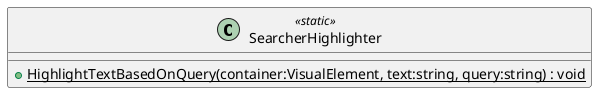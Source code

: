 @startuml
class SearcherHighlighter <<static>> {
    + {static} HighlightTextBasedOnQuery(container:VisualElement, text:string, query:string) : void
}
@enduml

